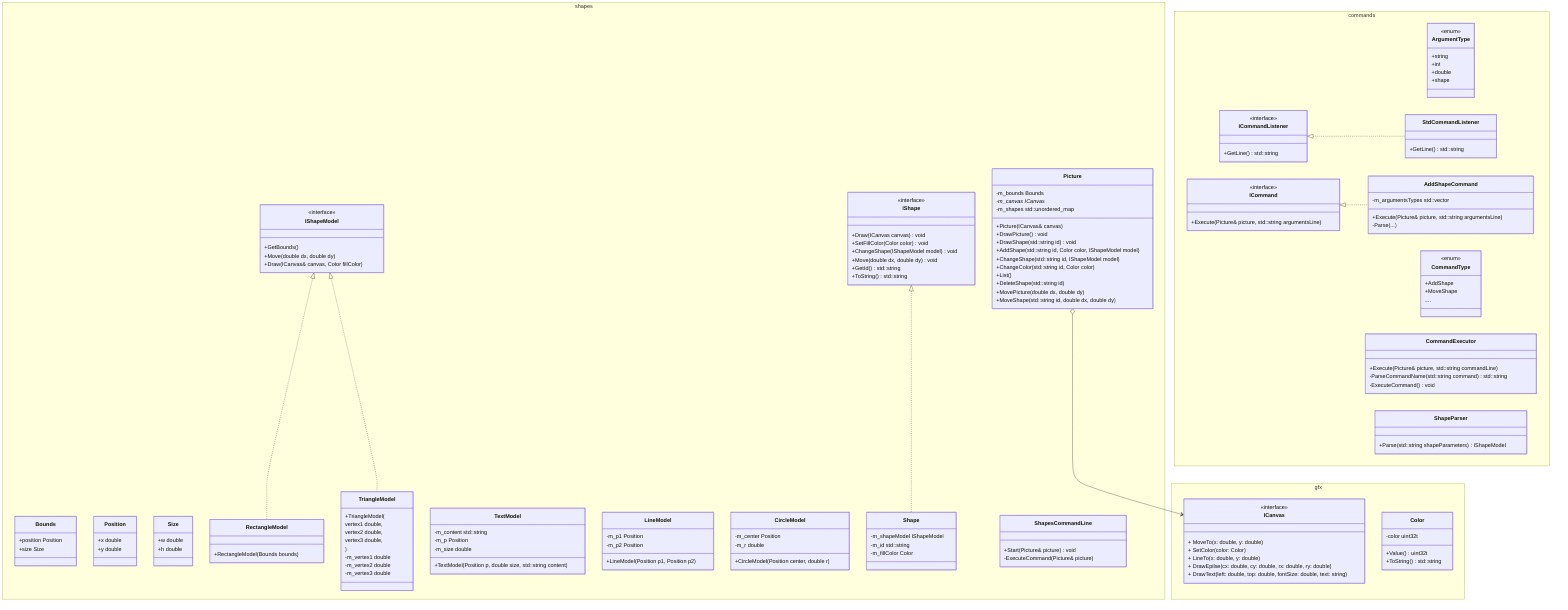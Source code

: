 classDiagram
    direction TB

    namespace gfx {
        class ICanvas {
            <<interface>>
            + MoveTo(x: double, y: double)
            + SetColor(color: Color)
            + LineTo(x: double, y: double)
            + DrawEpilse(cx: double, cy: double, rx: double, ry: double)
            + DrawText(left: double, top: double, fontSize: double, text: string)
        }

        class Color {
            +Value() uint32t
            +ToString() std::string

            -color uint32t
        }
    }

    namespace shapes {
        class Bounds {
            +position Position
            +size Size
        }

        class Position {
            +x double
            +y double
        }

        class Size {
            +w double
            +h double
        }

        class IShapeModel {
            <<interface>>
            +GetBounds() 
            +Move(double dx, double dy)
            +Draw(ICanvas& canvas, Color fillColor)
        }

        class RectangleModel {
            +RectangleModel(Bounds bounds)
        }

        class TriangleModel {
            +TriangleModel(
                vertex1 double,
                vertex2 double,
                vertex3 double,
            )

            -m_vertex1 double
            -m_vertex2 double
            -m_vertex3 double
        }

        class TextModel {
            +TextModel(Position p, double size, std::string content)

            -m_content std::string
            -m_p Position
            -m_size double
        }

        class LineModel {
            +LineModel(Position p1, Position p2)

            -m_p1 Position
            -m_p2 Position
        }

        class CircleModel {
            +CircleModel(Position center, double r)

            -m_center Position
            -m_r double
        }


        class Picture {
            +Picture(ICanvas& canvas)
            +DrawPicture() void
            +DrawShape(std::string id) void
            +AddShape(std::string id, Color color, IShapeModel model)
            +ChangeShape(std::string id, IShapeModel model)
            +ChangeColor(std::string id, Color color)
            +List()
            +DeleteShape(std::string id)
            +MovePicture(double dx, double dy)
            +MoveShape(std::string id, double dx, double dy)


            -m_bounds Bounds

            -m_canvas ICanvas*
            -m_shapes std::unordered_map<std::string, IShape>
        }

        class IShape {
            <<interface>>
            +Draw(ICanvas canvas) void
            +SetFillColor(Color color) void
            +ChangeShape(IShapeModel model) void
            +Move(double dx, double dy) void
            +GetId() std::string

            +ToString() std::string
        }

        class Shape {
            -m_shapeModel IShapeModel
            -m_id std::string
            -m_fillColor Color
        }


        class ShapesCommandLine {
            +Start(Picture& picture) void

            -ExecuteCommand(Picture& picture)
        }
    }

    namespace commands {

        class ArgumentType {
            <<enum>>
            +string
            +int
            +double
            +shape
        }

        class CommandType {
            <<enum>>
            +AddShape
            +MoveShape
            ....
        }

        class ICommandListener {
            <<interface>>
            +GetLine() std::string
        }

        class StdCommandListener {
            +GetLine() std::string
        }

        class CommandExecutor {
            +Execute(Picture& picture, std::string commandLine)

            -ParseCommandName(std::string command) std::string
            -ExecuteCommand() void
        }

        class ICommand {
            <<interface>>
            +Execute(Picture& picture, std::string argumentsLine)
        }


        class AddShapeCommand {
            +Execute(Picture& picture, std::string argumentsLine)

            -Parse(...)
            -m_argumentsTypes std::vector<ArgumentType>
        }

        
        class ShapeParser {
            +Parse(std::string shapeParameters) IShapeModel
        }
    }

    IShape <|.. Shape
    ICommandListener <|.. StdCommandListener
    ICommand <|.. AddShapeCommand

    Picture o--> ICanvas

    IShapeModel <|.. RectangleModel
    IShapeModel <|.. TriangleModel